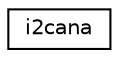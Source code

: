 digraph "Graphical Class Hierarchy"
{
 // LATEX_PDF_SIZE
  edge [fontname="Helvetica",fontsize="10",labelfontname="Helvetica",labelfontsize="10"];
  node [fontname="Helvetica",fontsize="10",shape=record];
  rankdir="LR";
  Node0 [label="i2cana",height=0.2,width=0.4,color="black", fillcolor="white", style="filled",URL="$classi2cana.html",tooltip="Class containing functions for interacting with the ADS7828 Analog i2c expansion bus chip."];
}
